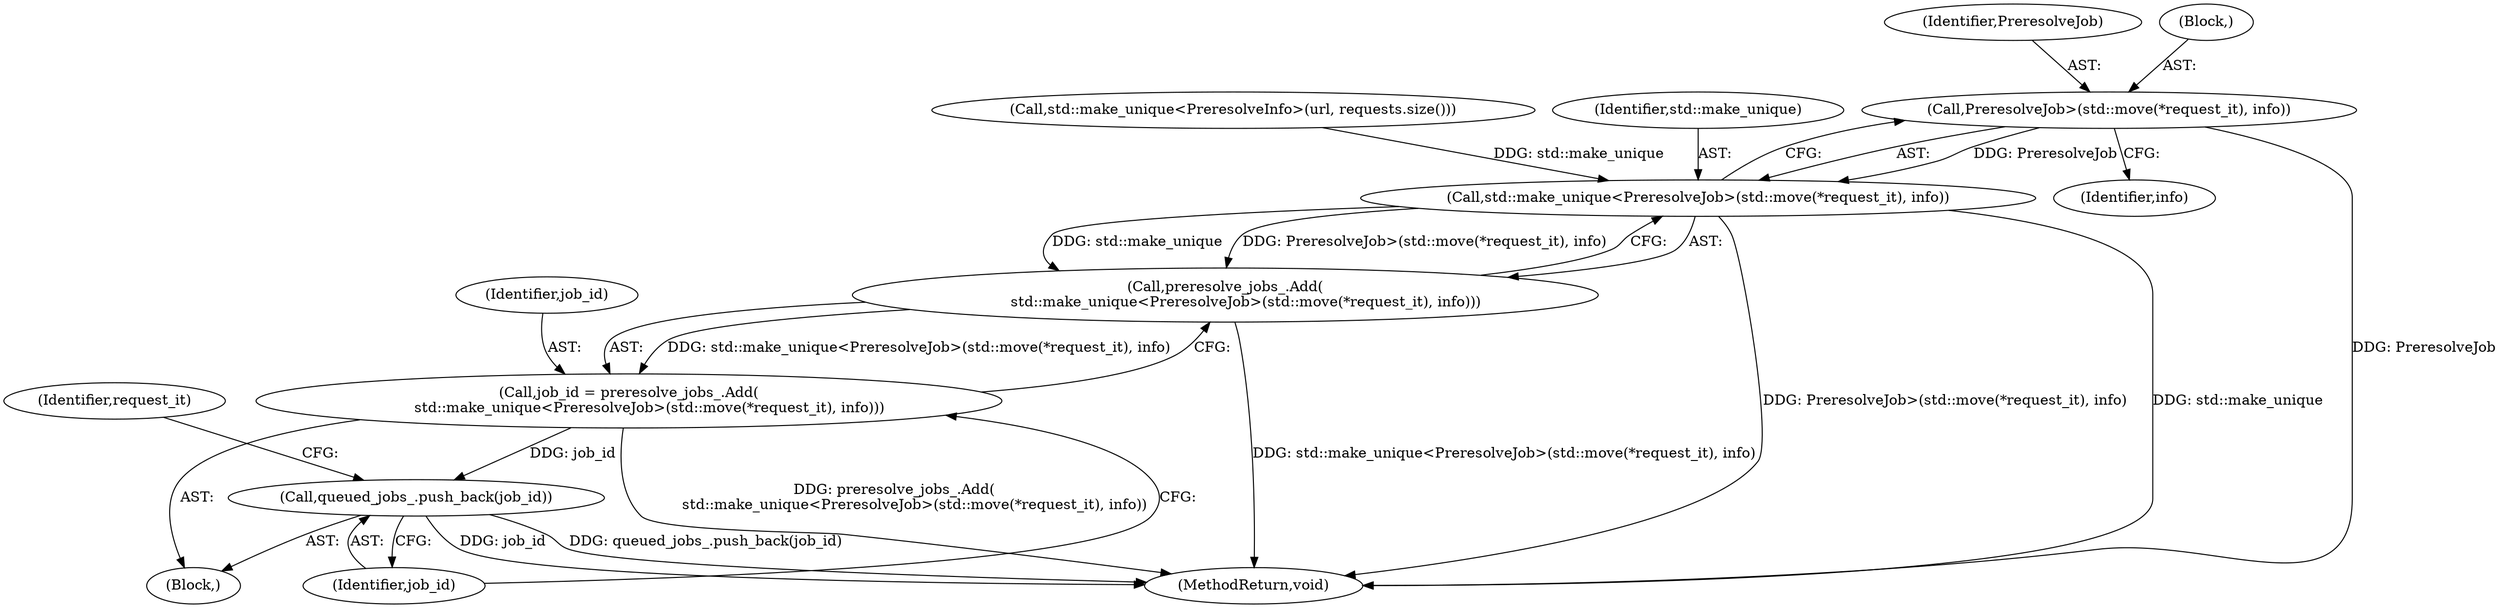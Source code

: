 digraph "0_Chrome_fec26ff33bf372476a70326f3669a35f34a9d474_9@pointer" {
"1000149" [label="(Call,PreresolveJob>(std::move(*request_it), info))"];
"1000147" [label="(Call,std::make_unique<PreresolveJob>(std::move(*request_it), info))"];
"1000146" [label="(Call,preresolve_jobs_.Add(\n         std::make_unique<PreresolveJob>(std::move(*request_it), info)))"];
"1000144" [label="(Call,job_id = preresolve_jobs_.Add(\n         std::make_unique<PreresolveJob>(std::move(*request_it), info)))"];
"1000156" [label="(Call,queued_jobs_.push_back(job_id))"];
"1000142" [label="(Block,)"];
"1000155" [label="(Identifier,info)"];
"1000121" [label="(Call,std::make_unique<PreresolveInfo>(url, requests.size()))"];
"1000150" [label="(Identifier,PreresolveJob)"];
"1000156" [label="(Call,queued_jobs_.push_back(job_id))"];
"1000141" [label="(Identifier,request_it)"];
"1000145" [label="(Identifier,job_id)"];
"1000148" [label="(Identifier,std::make_unique)"];
"1000146" [label="(Call,preresolve_jobs_.Add(\n         std::make_unique<PreresolveJob>(std::move(*request_it), info)))"];
"1000157" [label="(Identifier,job_id)"];
"1000151" [label="(Block,)"];
"1000149" [label="(Call,PreresolveJob>(std::move(*request_it), info))"];
"1000159" [label="(MethodReturn,void)"];
"1000147" [label="(Call,std::make_unique<PreresolveJob>(std::move(*request_it), info))"];
"1000144" [label="(Call,job_id = preresolve_jobs_.Add(\n         std::make_unique<PreresolveJob>(std::move(*request_it), info)))"];
"1000149" -> "1000147"  [label="AST: "];
"1000149" -> "1000155"  [label="CFG: "];
"1000150" -> "1000149"  [label="AST: "];
"1000151" -> "1000149"  [label="AST: "];
"1000147" -> "1000149"  [label="CFG: "];
"1000149" -> "1000159"  [label="DDG: PreresolveJob"];
"1000149" -> "1000147"  [label="DDG: PreresolveJob"];
"1000147" -> "1000146"  [label="AST: "];
"1000148" -> "1000147"  [label="AST: "];
"1000146" -> "1000147"  [label="CFG: "];
"1000147" -> "1000159"  [label="DDG: PreresolveJob>(std::move(*request_it), info)"];
"1000147" -> "1000159"  [label="DDG: std::make_unique"];
"1000147" -> "1000146"  [label="DDG: std::make_unique"];
"1000147" -> "1000146"  [label="DDG: PreresolveJob>(std::move(*request_it), info)"];
"1000121" -> "1000147"  [label="DDG: std::make_unique"];
"1000146" -> "1000144"  [label="AST: "];
"1000144" -> "1000146"  [label="CFG: "];
"1000146" -> "1000159"  [label="DDG: std::make_unique<PreresolveJob>(std::move(*request_it), info)"];
"1000146" -> "1000144"  [label="DDG: std::make_unique<PreresolveJob>(std::move(*request_it), info)"];
"1000144" -> "1000142"  [label="AST: "];
"1000145" -> "1000144"  [label="AST: "];
"1000157" -> "1000144"  [label="CFG: "];
"1000144" -> "1000159"  [label="DDG: preresolve_jobs_.Add(\n         std::make_unique<PreresolveJob>(std::move(*request_it), info))"];
"1000144" -> "1000156"  [label="DDG: job_id"];
"1000156" -> "1000142"  [label="AST: "];
"1000156" -> "1000157"  [label="CFG: "];
"1000157" -> "1000156"  [label="AST: "];
"1000141" -> "1000156"  [label="CFG: "];
"1000156" -> "1000159"  [label="DDG: job_id"];
"1000156" -> "1000159"  [label="DDG: queued_jobs_.push_back(job_id)"];
}
